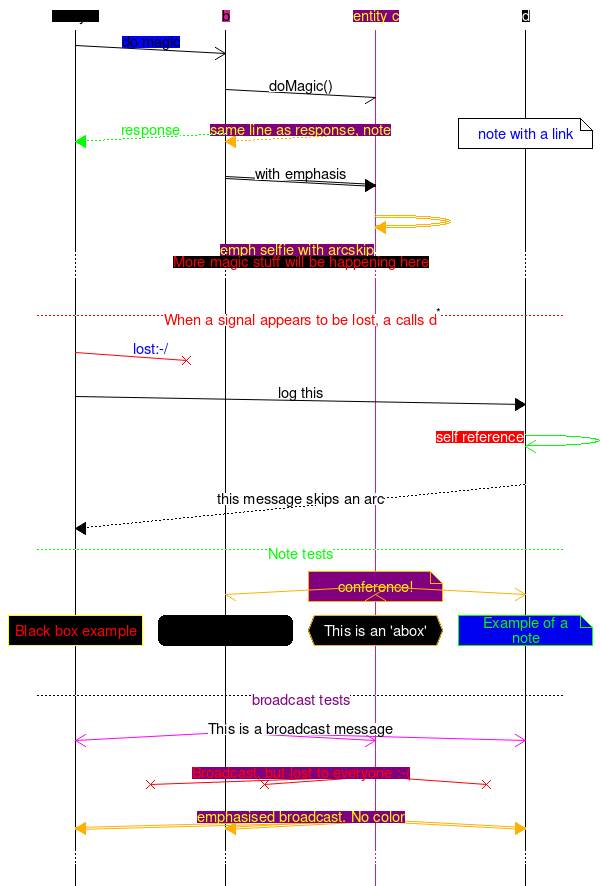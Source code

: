 msc {
  # options
  hscale="1.0" /*, width=600 */,arcgradient="8";

  # entities
  a [label="entity a", textbgcolor="pink"],
  b [textbgcolor="violet"],
  "entity c" [textbgcolor="purple",
              textcolor="yellow",
              linecolor="violet",
              arclinecolor="orange",
              arctextcolor="yellow",
              arctextbgcolor="purple"],
  d [textbgcolor="black", textcolor="white"];

  # arcs
  a =>> b [label="do magic",
           textcolor="cyan",
           textbgcolor="blue"];
  b -> "entity c" [label="doMagic()"];  

  "entity c" >> b[label="same line as response, note"],
  b >> a [label="response",
          linecolor="green",
          textcolor="green"],
  d note d [label="note with a link",
            url="https://github.com/sverweij/mscgen_js"];
  b :> "entity c" [label="with emphasis"];
  "entity c" :> "entity c"
      [label="emph selfie with arcskip", arcskip="2"];
  ... [label="More magic stuff will be happening here",
       textcolor="red", textbgcolor="gold"];
  |||;

  --- [label="When a signal appears to be lost, a calls d",
       id="*", textcolor="red", linecolor="red"];
  a-xb [label="lost:-/", linecolor="red", textcolor="blue"];
  a=>d[label="log this"];
  d =>> d [label="self reference",
           textbgcolor="red",
           textcolor="white",
           linecolor="green"];
  d >>a[label="this message skips an arc", arcskip="1"];
  |||;
  ---[label="Note tests",
      textcolor="green",
      linecolor="green"];
  "entity c" note "entity c" [label="conference!"],
  "entity c" <<=>> d,
  "entity c" <-> b;
  a box a  [label="Black box example",
            textcolor="red",
            textbgcolor="black",
            linecolor="yellow"],
  b rbox b [label="This is an 'rbox' example",
            textbgcolor="cyan"],
  "entity c" abox "entity c" [label="This is an 'abox'",
                              textcolor="white",
                              textbgcolor="brown",
                              linecolor="orange"],
  d note d [label="Example of a note",
            linecolor="green",
            textcolor="green",
            textbgcolor="#0F0"];
  |||;
  ---[label="broadcast tests",
      textcolor="purple", linecolor="brown"];
  * <<= b [label="This is a broadcast message",
           linecolor="fuchsia"];
  "entity c" -x *
          [label="Broadcast, but lost to everyone :-(",
           textcolor="red", linecolor="red"];
  "entity c" :> *
          [label="emphasised broadcast. No color"];
  ...; # it goes on and on and on ...
}
/*
    This file is part of mscgen_js.

    mscgen_js is free software: you can redistribute it and/or modify
    it under the terms of the GNU General Public License as published by
    the Free Software Foundation, either version 3 of the License, or
    (at your option) any later version.

    mscgen_js is distributed in the hope that it will be useful,
    but WITHOUT ANY WARRANTY; without even the implied warranty of
    MERCHANTABILITY or FITNESS FOR A PARTICULAR PURPOSE.  See the
    GNU General Public License for more details.

    You should have received a copy of the GNU General Public License
    along with mscgen_js.  If not, see <http://www.gnu.org/licenses/>.
*/
